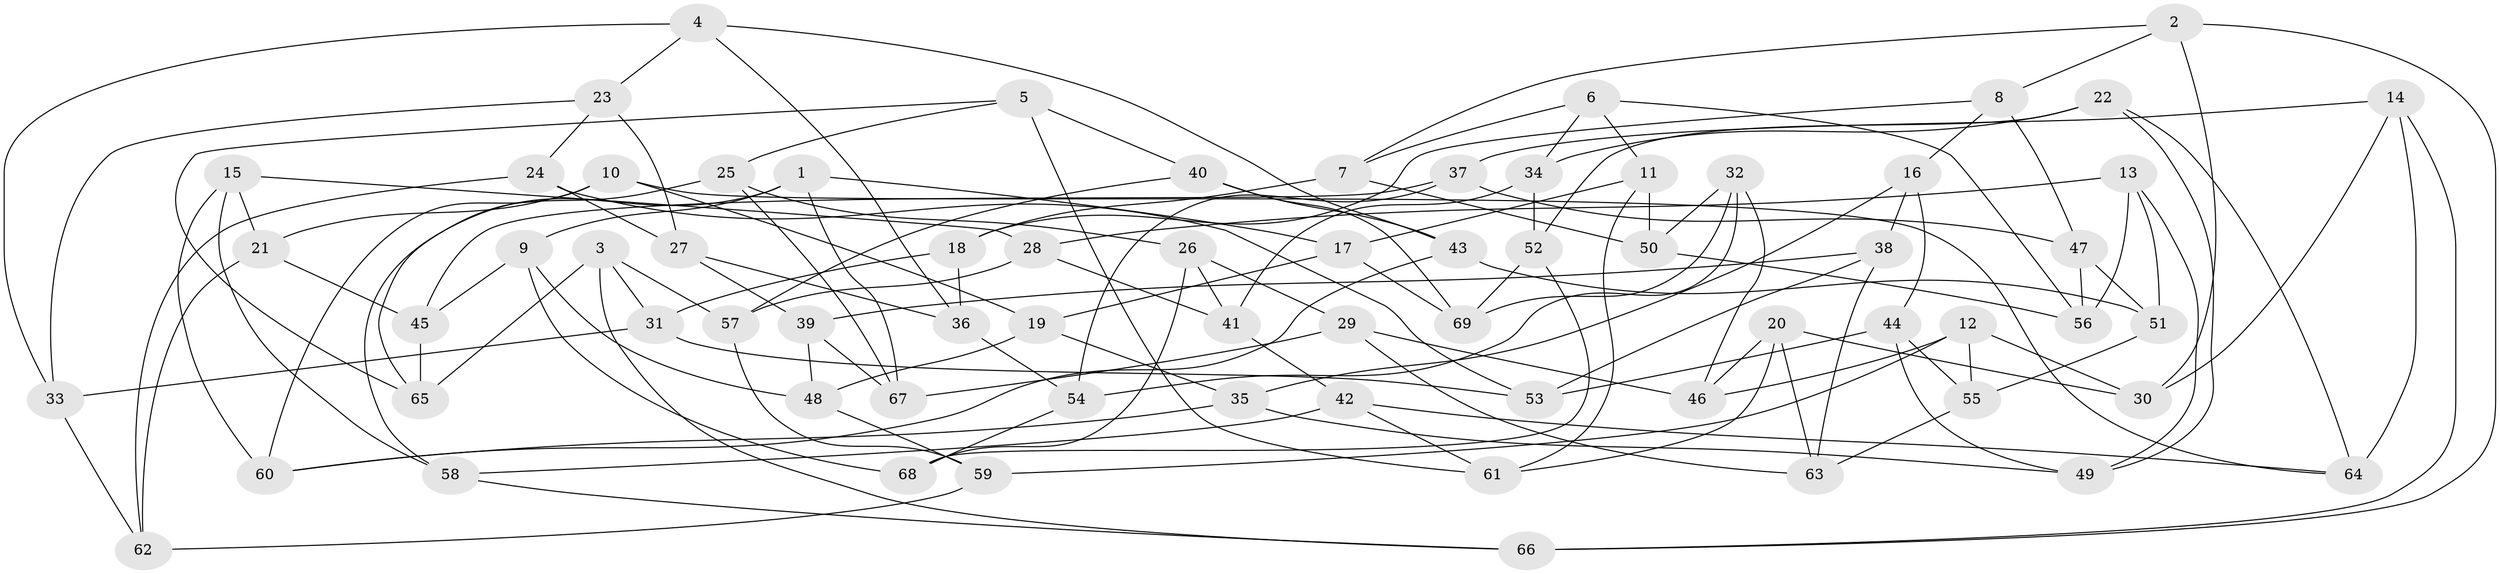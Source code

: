 // Generated by graph-tools (version 1.1) at 2025/50/03/09/25 03:50:57]
// undirected, 69 vertices, 138 edges
graph export_dot {
graph [start="1"]
  node [color=gray90,style=filled];
  1;
  2;
  3;
  4;
  5;
  6;
  7;
  8;
  9;
  10;
  11;
  12;
  13;
  14;
  15;
  16;
  17;
  18;
  19;
  20;
  21;
  22;
  23;
  24;
  25;
  26;
  27;
  28;
  29;
  30;
  31;
  32;
  33;
  34;
  35;
  36;
  37;
  38;
  39;
  40;
  41;
  42;
  43;
  44;
  45;
  46;
  47;
  48;
  49;
  50;
  51;
  52;
  53;
  54;
  55;
  56;
  57;
  58;
  59;
  60;
  61;
  62;
  63;
  64;
  65;
  66;
  67;
  68;
  69;
  1 -- 9;
  1 -- 67;
  1 -- 58;
  1 -- 17;
  2 -- 66;
  2 -- 7;
  2 -- 8;
  2 -- 30;
  3 -- 65;
  3 -- 57;
  3 -- 31;
  3 -- 66;
  4 -- 36;
  4 -- 23;
  4 -- 43;
  4 -- 33;
  5 -- 25;
  5 -- 65;
  5 -- 40;
  5 -- 61;
  6 -- 7;
  6 -- 34;
  6 -- 56;
  6 -- 11;
  7 -- 18;
  7 -- 50;
  8 -- 18;
  8 -- 47;
  8 -- 16;
  9 -- 68;
  9 -- 48;
  9 -- 45;
  10 -- 64;
  10 -- 60;
  10 -- 21;
  10 -- 19;
  11 -- 61;
  11 -- 17;
  11 -- 50;
  12 -- 59;
  12 -- 46;
  12 -- 55;
  12 -- 30;
  13 -- 49;
  13 -- 56;
  13 -- 28;
  13 -- 51;
  14 -- 30;
  14 -- 37;
  14 -- 66;
  14 -- 64;
  15 -- 60;
  15 -- 58;
  15 -- 21;
  15 -- 28;
  16 -- 44;
  16 -- 38;
  16 -- 35;
  17 -- 19;
  17 -- 69;
  18 -- 36;
  18 -- 31;
  19 -- 48;
  19 -- 35;
  20 -- 30;
  20 -- 63;
  20 -- 61;
  20 -- 46;
  21 -- 45;
  21 -- 62;
  22 -- 34;
  22 -- 52;
  22 -- 49;
  22 -- 64;
  23 -- 33;
  23 -- 24;
  23 -- 27;
  24 -- 62;
  24 -- 53;
  24 -- 27;
  25 -- 65;
  25 -- 67;
  25 -- 26;
  26 -- 68;
  26 -- 29;
  26 -- 41;
  27 -- 36;
  27 -- 39;
  28 -- 57;
  28 -- 41;
  29 -- 46;
  29 -- 67;
  29 -- 63;
  31 -- 33;
  31 -- 53;
  32 -- 69;
  32 -- 50;
  32 -- 46;
  32 -- 54;
  33 -- 62;
  34 -- 41;
  34 -- 52;
  35 -- 49;
  35 -- 60;
  36 -- 54;
  37 -- 47;
  37 -- 45;
  37 -- 54;
  38 -- 53;
  38 -- 39;
  38 -- 63;
  39 -- 48;
  39 -- 67;
  40 -- 57;
  40 -- 43;
  40 -- 69;
  41 -- 42;
  42 -- 61;
  42 -- 64;
  42 -- 58;
  43 -- 51;
  43 -- 60;
  44 -- 55;
  44 -- 53;
  44 -- 49;
  45 -- 65;
  47 -- 56;
  47 -- 51;
  48 -- 59;
  50 -- 56;
  51 -- 55;
  52 -- 69;
  52 -- 68;
  54 -- 68;
  55 -- 63;
  57 -- 59;
  58 -- 66;
  59 -- 62;
}
